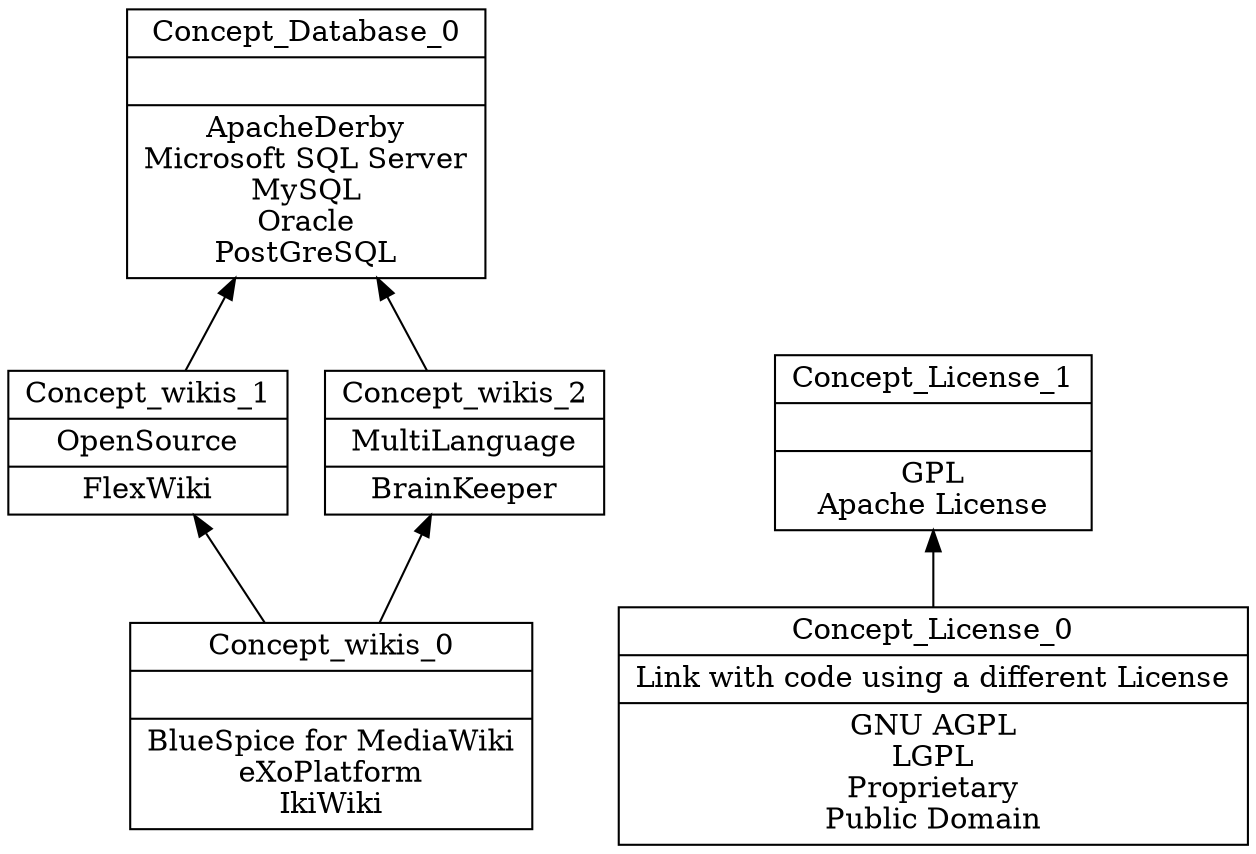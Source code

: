 digraph G { 
	rankdir=BT;
subgraph wikis { 
label="wikis";
5 [shape=record,label="{Concept_wikis_3||}"];
2 [shape=record,label="{Concept_wikis_1|OpenSource\n|FlexWiki\n}"];
3 [shape=record,label="{Concept_wikis_0||BlueSpice for MediaWiki\neXoPlatform\nIkiWiki\n}"];
4 [shape=record,label="{Concept_wikis_2|MultiLanguage\n|BrainKeeper\n}"];
	2 -> 5
	4 -> 5
	3 -> 2
	3 -> 4
}
subgraph Database { 
label="Database";
5 [shape=record,label="{Concept_Database_0||ApacheDerby\nMicrosoft SQL Server\nMySQL\nOracle\nPostGreSQL\n}"];
}
subgraph License { 
label="License";
6 [shape=record,label="{Concept_License_1||GPL\nApache License\n}"];
7 [shape=record,label="{Concept_License_0|Link with code using a different License\n|GNU AGPL\nLGPL\nProprietary\nPublic Domain\n}"];
	7 -> 6
}
}